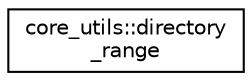 digraph "Graphical Class Hierarchy"
{
  edge [fontname="Helvetica",fontsize="10",labelfontname="Helvetica",labelfontsize="10"];
  node [fontname="Helvetica",fontsize="10",shape=record];
  rankdir="LR";
  Node0 [label="core_utils::directory\l_range",height=0.2,width=0.4,color="black", fillcolor="white", style="filled",URL="$d0/d76/classcore__utils_1_1directory__range.html"];
}
